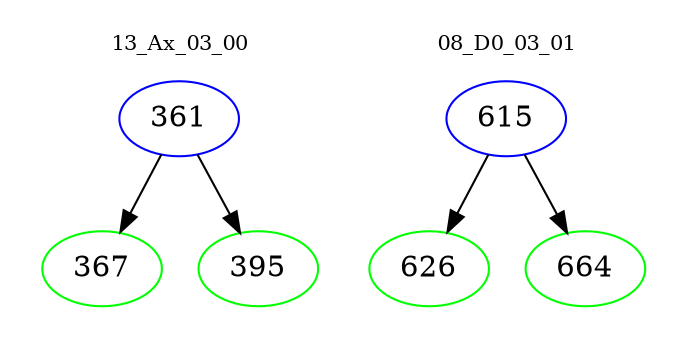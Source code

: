 digraph{
subgraph cluster_0 {
color = white
label = "13_Ax_03_00";
fontsize=10;
T0_361 [label="361", color="blue"]
T0_361 -> T0_367 [color="black"]
T0_367 [label="367", color="green"]
T0_361 -> T0_395 [color="black"]
T0_395 [label="395", color="green"]
}
subgraph cluster_1 {
color = white
label = "08_D0_03_01";
fontsize=10;
T1_615 [label="615", color="blue"]
T1_615 -> T1_626 [color="black"]
T1_626 [label="626", color="green"]
T1_615 -> T1_664 [color="black"]
T1_664 [label="664", color="green"]
}
}

